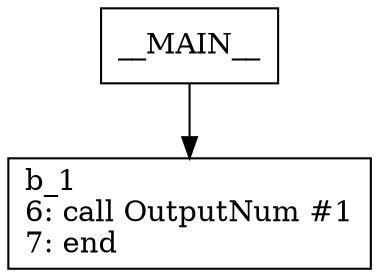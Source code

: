 digraph Computation {
node [shape=box];
__MAIN__ -> b_1;
b_1 [label="b_1\l6: call OutputNum #1\l7: end\l"]
}